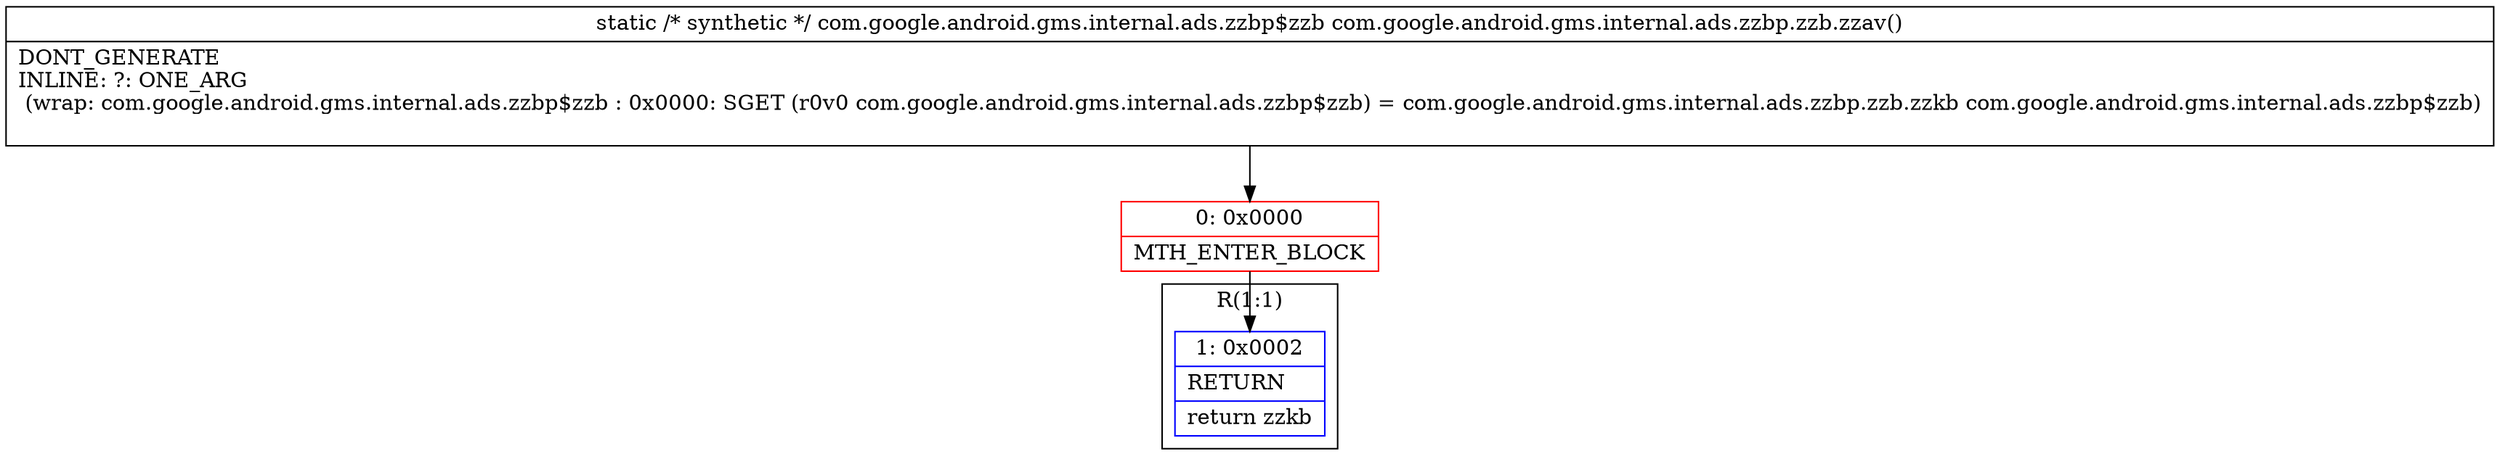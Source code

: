 digraph "CFG forcom.google.android.gms.internal.ads.zzbp.zzb.zzav()Lcom\/google\/android\/gms\/internal\/ads\/zzbp$zzb;" {
subgraph cluster_Region_1752695226 {
label = "R(1:1)";
node [shape=record,color=blue];
Node_1 [shape=record,label="{1\:\ 0x0002|RETURN\l|return zzkb\l}"];
}
Node_0 [shape=record,color=red,label="{0\:\ 0x0000|MTH_ENTER_BLOCK\l}"];
MethodNode[shape=record,label="{static \/* synthetic *\/ com.google.android.gms.internal.ads.zzbp$zzb com.google.android.gms.internal.ads.zzbp.zzb.zzav()  | DONT_GENERATE\lINLINE: ?: ONE_ARG  \l  (wrap: com.google.android.gms.internal.ads.zzbp$zzb : 0x0000: SGET  (r0v0 com.google.android.gms.internal.ads.zzbp$zzb) =  com.google.android.gms.internal.ads.zzbp.zzb.zzkb com.google.android.gms.internal.ads.zzbp$zzb)\l\l}"];
MethodNode -> Node_0;
Node_0 -> Node_1;
}

